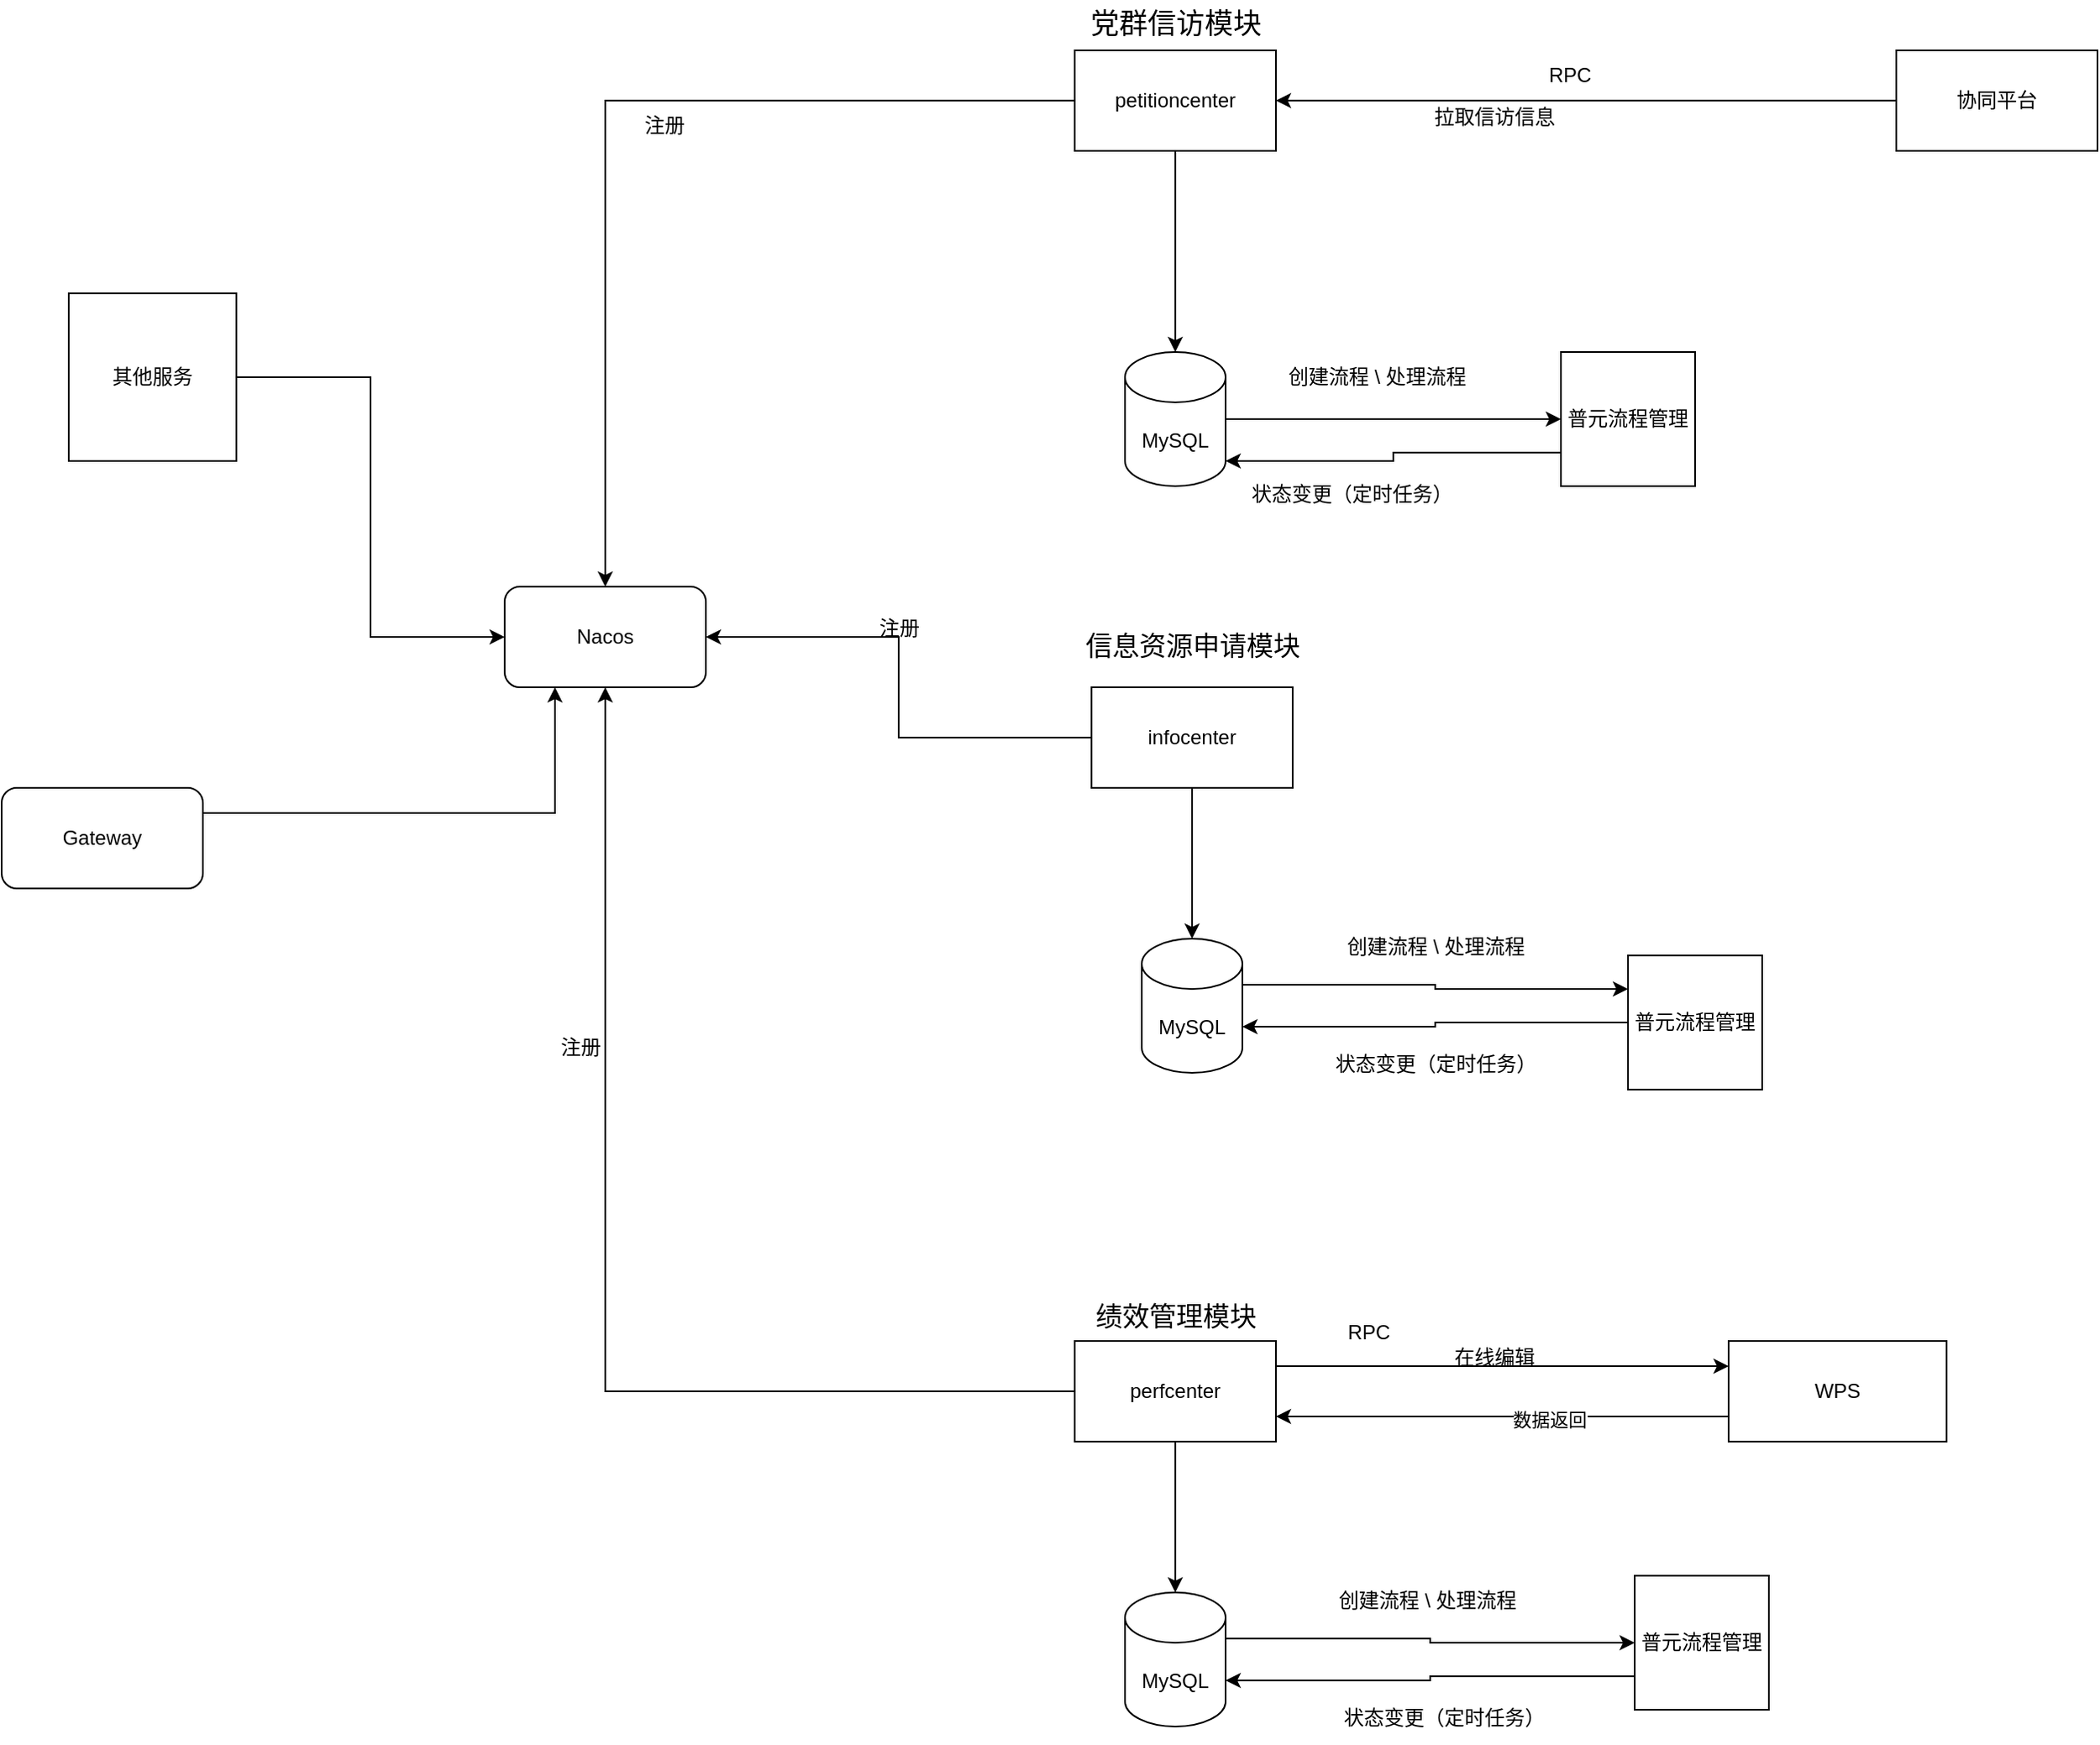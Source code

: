 <mxfile version="21.1.1" type="github">
  <diagram name="第 1 页" id="Cc1XyHBKtQxPtkfq8Vwh">
    <mxGraphModel dx="1781" dy="689" grid="1" gridSize="10" guides="1" tooltips="1" connect="1" arrows="1" fold="1" page="1" pageScale="1" pageWidth="827" pageHeight="1169" math="0" shadow="0">
      <root>
        <mxCell id="0" />
        <mxCell id="1" parent="0" />
        <mxCell id="VWD--a9w9a9aZKambICp-7" style="edgeStyle=orthogonalEdgeStyle;rounded=0;orthogonalLoop=1;jettySize=auto;html=1;exitX=0.5;exitY=1;exitDx=0;exitDy=0;" parent="1" source="VWD--a9w9a9aZKambICp-1" edge="1">
          <mxGeometry relative="1" as="geometry">
            <mxPoint x="130" y="550" as="targetPoint" />
          </mxGeometry>
        </mxCell>
        <mxCell id="PnGkv1meoWTylXJmhazq-34" style="edgeStyle=orthogonalEdgeStyle;rounded=0;orthogonalLoop=1;jettySize=auto;html=1;exitX=0;exitY=0.5;exitDx=0;exitDy=0;" edge="1" parent="1" source="VWD--a9w9a9aZKambICp-1" target="PnGkv1meoWTylXJmhazq-32">
          <mxGeometry relative="1" as="geometry" />
        </mxCell>
        <mxCell id="VWD--a9w9a9aZKambICp-1" value="petitioncenter" style="rounded=0;whiteSpace=wrap;html=1;" parent="1" vertex="1">
          <mxGeometry x="70" y="370" width="120" height="60" as="geometry" />
        </mxCell>
        <mxCell id="VWD--a9w9a9aZKambICp-2" value="&lt;font style=&quot;font-size: 17px;&quot;&gt;党群信访模块&lt;/font&gt;" style="text;html=1;align=center;verticalAlign=middle;resizable=0;points=[];autosize=1;strokeColor=none;fillColor=none;" parent="1" vertex="1">
          <mxGeometry x="65" y="340" width="130" height="30" as="geometry" />
        </mxCell>
        <mxCell id="VWD--a9w9a9aZKambICp-15" style="edgeStyle=orthogonalEdgeStyle;rounded=0;orthogonalLoop=1;jettySize=auto;html=1;exitX=0;exitY=0.5;exitDx=0;exitDy=0;" parent="1" source="VWD--a9w9a9aZKambICp-3" target="VWD--a9w9a9aZKambICp-1" edge="1">
          <mxGeometry relative="1" as="geometry" />
        </mxCell>
        <mxCell id="VWD--a9w9a9aZKambICp-3" value="协同平台" style="rounded=0;whiteSpace=wrap;html=1;" parent="1" vertex="1">
          <mxGeometry x="560" y="370" width="120" height="60" as="geometry" />
        </mxCell>
        <mxCell id="VWD--a9w9a9aZKambICp-5" value="RPC" style="text;html=1;align=center;verticalAlign=middle;resizable=0;points=[];autosize=1;strokeColor=none;fillColor=none;" parent="1" vertex="1">
          <mxGeometry x="340" y="370" width="50" height="30" as="geometry" />
        </mxCell>
        <mxCell id="VWD--a9w9a9aZKambICp-6" value="拉取信访信息" style="text;html=1;align=center;verticalAlign=middle;resizable=0;points=[];autosize=1;strokeColor=none;fillColor=none;" parent="1" vertex="1">
          <mxGeometry x="270" y="395" width="100" height="30" as="geometry" />
        </mxCell>
        <mxCell id="VWD--a9w9a9aZKambICp-13" style="edgeStyle=orthogonalEdgeStyle;rounded=0;orthogonalLoop=1;jettySize=auto;html=1;exitX=1;exitY=0.5;exitDx=0;exitDy=0;exitPerimeter=0;entryX=0;entryY=0.5;entryDx=0;entryDy=0;" parent="1" source="VWD--a9w9a9aZKambICp-8" target="VWD--a9w9a9aZKambICp-12" edge="1">
          <mxGeometry relative="1" as="geometry" />
        </mxCell>
        <mxCell id="VWD--a9w9a9aZKambICp-8" value="MySQL" style="shape=cylinder3;whiteSpace=wrap;html=1;boundedLbl=1;backgroundOutline=1;size=15;" parent="1" vertex="1">
          <mxGeometry x="100" y="550" width="60" height="80" as="geometry" />
        </mxCell>
        <mxCell id="VWD--a9w9a9aZKambICp-11" value="注册" style="text;html=1;align=center;verticalAlign=middle;resizable=0;points=[];autosize=1;strokeColor=none;fillColor=none;" parent="1" vertex="1">
          <mxGeometry x="-200" y="400" width="50" height="30" as="geometry" />
        </mxCell>
        <mxCell id="VWD--a9w9a9aZKambICp-16" style="edgeStyle=orthogonalEdgeStyle;rounded=0;orthogonalLoop=1;jettySize=auto;html=1;exitX=0;exitY=0.75;exitDx=0;exitDy=0;entryX=1;entryY=1;entryDx=0;entryDy=-15;entryPerimeter=0;" parent="1" source="VWD--a9w9a9aZKambICp-12" target="VWD--a9w9a9aZKambICp-8" edge="1">
          <mxGeometry relative="1" as="geometry" />
        </mxCell>
        <mxCell id="VWD--a9w9a9aZKambICp-12" value="普元流程管理" style="whiteSpace=wrap;html=1;aspect=fixed;" parent="1" vertex="1">
          <mxGeometry x="360" y="550" width="80" height="80" as="geometry" />
        </mxCell>
        <mxCell id="VWD--a9w9a9aZKambICp-14" value="创建流程 \ 处理流程" style="text;html=1;align=center;verticalAlign=middle;resizable=0;points=[];autosize=1;strokeColor=none;fillColor=none;" parent="1" vertex="1">
          <mxGeometry x="185" y="550" width="130" height="30" as="geometry" />
        </mxCell>
        <mxCell id="VWD--a9w9a9aZKambICp-17" value="状态变更（定时任务）" style="text;html=1;align=center;verticalAlign=middle;resizable=0;points=[];autosize=1;strokeColor=none;fillColor=none;" parent="1" vertex="1">
          <mxGeometry x="165" y="620" width="140" height="30" as="geometry" />
        </mxCell>
        <mxCell id="PnGkv1meoWTylXJmhazq-6" style="edgeStyle=orthogonalEdgeStyle;rounded=0;orthogonalLoop=1;jettySize=auto;html=1;entryX=0.5;entryY=0;entryDx=0;entryDy=0;entryPerimeter=0;" edge="1" parent="1" source="PnGkv1meoWTylXJmhazq-2" target="PnGkv1meoWTylXJmhazq-5">
          <mxGeometry relative="1" as="geometry" />
        </mxCell>
        <mxCell id="PnGkv1meoWTylXJmhazq-37" style="edgeStyle=orthogonalEdgeStyle;rounded=0;orthogonalLoop=1;jettySize=auto;html=1;exitX=0;exitY=0.5;exitDx=0;exitDy=0;entryX=1;entryY=0.5;entryDx=0;entryDy=0;" edge="1" parent="1" source="PnGkv1meoWTylXJmhazq-2" target="PnGkv1meoWTylXJmhazq-32">
          <mxGeometry relative="1" as="geometry" />
        </mxCell>
        <mxCell id="PnGkv1meoWTylXJmhazq-2" value="infocenter" style="rounded=0;whiteSpace=wrap;html=1;" vertex="1" parent="1">
          <mxGeometry x="80" y="750" width="120" height="60" as="geometry" />
        </mxCell>
        <mxCell id="PnGkv1meoWTylXJmhazq-8" style="edgeStyle=orthogonalEdgeStyle;rounded=0;orthogonalLoop=1;jettySize=auto;html=1;exitX=1;exitY=0;exitDx=0;exitDy=27.5;exitPerimeter=0;entryX=0;entryY=0.25;entryDx=0;entryDy=0;" edge="1" parent="1" source="PnGkv1meoWTylXJmhazq-5" target="PnGkv1meoWTylXJmhazq-7">
          <mxGeometry relative="1" as="geometry" />
        </mxCell>
        <mxCell id="PnGkv1meoWTylXJmhazq-5" value="MySQL" style="shape=cylinder3;whiteSpace=wrap;html=1;boundedLbl=1;backgroundOutline=1;size=15;" vertex="1" parent="1">
          <mxGeometry x="110" y="900" width="60" height="80" as="geometry" />
        </mxCell>
        <mxCell id="PnGkv1meoWTylXJmhazq-10" style="edgeStyle=orthogonalEdgeStyle;rounded=0;orthogonalLoop=1;jettySize=auto;html=1;exitX=0;exitY=0.5;exitDx=0;exitDy=0;entryX=1;entryY=0;entryDx=0;entryDy=52.5;entryPerimeter=0;" edge="1" parent="1" source="PnGkv1meoWTylXJmhazq-7" target="PnGkv1meoWTylXJmhazq-5">
          <mxGeometry relative="1" as="geometry" />
        </mxCell>
        <mxCell id="PnGkv1meoWTylXJmhazq-7" value="普元流程管理" style="whiteSpace=wrap;html=1;aspect=fixed;" vertex="1" parent="1">
          <mxGeometry x="400" y="910" width="80" height="80" as="geometry" />
        </mxCell>
        <mxCell id="PnGkv1meoWTylXJmhazq-9" value="创建流程 \ 处理流程" style="text;html=1;align=center;verticalAlign=middle;resizable=0;points=[];autosize=1;strokeColor=none;fillColor=none;" vertex="1" parent="1">
          <mxGeometry x="220" y="890" width="130" height="30" as="geometry" />
        </mxCell>
        <mxCell id="PnGkv1meoWTylXJmhazq-11" value="状态变更（定时任务）" style="text;html=1;align=center;verticalAlign=middle;resizable=0;points=[];autosize=1;strokeColor=none;fillColor=none;" vertex="1" parent="1">
          <mxGeometry x="215" y="960" width="140" height="30" as="geometry" />
        </mxCell>
        <mxCell id="PnGkv1meoWTylXJmhazq-12" value="&lt;font style=&quot;font-size: 16px;&quot;&gt;绩效管理模块&lt;/font&gt;" style="text;html=1;align=center;verticalAlign=middle;resizable=0;points=[];autosize=1;strokeColor=none;fillColor=none;" vertex="1" parent="1">
          <mxGeometry x="70" y="1110" width="120" height="30" as="geometry" />
        </mxCell>
        <mxCell id="PnGkv1meoWTylXJmhazq-19" style="edgeStyle=orthogonalEdgeStyle;rounded=0;orthogonalLoop=1;jettySize=auto;html=1;exitX=0.5;exitY=1;exitDx=0;exitDy=0;entryX=0.5;entryY=0;entryDx=0;entryDy=0;entryPerimeter=0;" edge="1" parent="1" source="PnGkv1meoWTylXJmhazq-13" target="PnGkv1meoWTylXJmhazq-18">
          <mxGeometry relative="1" as="geometry" />
        </mxCell>
        <mxCell id="PnGkv1meoWTylXJmhazq-26" style="edgeStyle=orthogonalEdgeStyle;rounded=0;orthogonalLoop=1;jettySize=auto;html=1;exitX=1;exitY=0.25;exitDx=0;exitDy=0;entryX=0;entryY=0.25;entryDx=0;entryDy=0;" edge="1" parent="1" source="PnGkv1meoWTylXJmhazq-13" target="PnGkv1meoWTylXJmhazq-25">
          <mxGeometry relative="1" as="geometry" />
        </mxCell>
        <mxCell id="PnGkv1meoWTylXJmhazq-35" style="edgeStyle=orthogonalEdgeStyle;rounded=0;orthogonalLoop=1;jettySize=auto;html=1;exitX=0;exitY=0.5;exitDx=0;exitDy=0;entryX=0.5;entryY=1;entryDx=0;entryDy=0;" edge="1" parent="1" source="PnGkv1meoWTylXJmhazq-13" target="PnGkv1meoWTylXJmhazq-32">
          <mxGeometry relative="1" as="geometry">
            <mxPoint x="-200" y="790" as="targetPoint" />
          </mxGeometry>
        </mxCell>
        <mxCell id="PnGkv1meoWTylXJmhazq-13" value="perfcenter" style="rounded=0;whiteSpace=wrap;html=1;" vertex="1" parent="1">
          <mxGeometry x="70" y="1140" width="120" height="60" as="geometry" />
        </mxCell>
        <mxCell id="PnGkv1meoWTylXJmhazq-16" value="注册" style="text;html=1;align=center;verticalAlign=middle;resizable=0;points=[];autosize=1;strokeColor=none;fillColor=none;" vertex="1" parent="1">
          <mxGeometry x="-60" y="700" width="50" height="30" as="geometry" />
        </mxCell>
        <mxCell id="PnGkv1meoWTylXJmhazq-17" value="注册" style="text;html=1;align=center;verticalAlign=middle;resizable=0;points=[];autosize=1;strokeColor=none;fillColor=none;" vertex="1" parent="1">
          <mxGeometry x="-250" y="950" width="50" height="30" as="geometry" />
        </mxCell>
        <mxCell id="PnGkv1meoWTylXJmhazq-21" style="edgeStyle=orthogonalEdgeStyle;rounded=0;orthogonalLoop=1;jettySize=auto;html=1;exitX=1;exitY=0;exitDx=0;exitDy=27.5;exitPerimeter=0;" edge="1" parent="1" source="PnGkv1meoWTylXJmhazq-18" target="PnGkv1meoWTylXJmhazq-20">
          <mxGeometry relative="1" as="geometry" />
        </mxCell>
        <mxCell id="PnGkv1meoWTylXJmhazq-18" value="MySQL" style="shape=cylinder3;whiteSpace=wrap;html=1;boundedLbl=1;backgroundOutline=1;size=15;" vertex="1" parent="1">
          <mxGeometry x="100" y="1290" width="60" height="80" as="geometry" />
        </mxCell>
        <mxCell id="PnGkv1meoWTylXJmhazq-22" style="edgeStyle=orthogonalEdgeStyle;rounded=0;orthogonalLoop=1;jettySize=auto;html=1;exitX=0;exitY=0.75;exitDx=0;exitDy=0;entryX=1;entryY=0;entryDx=0;entryDy=52.5;entryPerimeter=0;" edge="1" parent="1" source="PnGkv1meoWTylXJmhazq-20" target="PnGkv1meoWTylXJmhazq-18">
          <mxGeometry relative="1" as="geometry" />
        </mxCell>
        <mxCell id="PnGkv1meoWTylXJmhazq-20" value="普元流程管理" style="whiteSpace=wrap;html=1;aspect=fixed;" vertex="1" parent="1">
          <mxGeometry x="404" y="1280" width="80" height="80" as="geometry" />
        </mxCell>
        <mxCell id="PnGkv1meoWTylXJmhazq-23" value="创建流程 \ 处理流程" style="text;html=1;align=center;verticalAlign=middle;resizable=0;points=[];autosize=1;strokeColor=none;fillColor=none;" vertex="1" parent="1">
          <mxGeometry x="215" y="1280" width="130" height="30" as="geometry" />
        </mxCell>
        <mxCell id="PnGkv1meoWTylXJmhazq-24" value="状态变更（定时任务）" style="text;html=1;align=center;verticalAlign=middle;resizable=0;points=[];autosize=1;strokeColor=none;fillColor=none;" vertex="1" parent="1">
          <mxGeometry x="220" y="1350" width="140" height="30" as="geometry" />
        </mxCell>
        <mxCell id="PnGkv1meoWTylXJmhazq-27" style="edgeStyle=orthogonalEdgeStyle;rounded=0;orthogonalLoop=1;jettySize=auto;html=1;exitX=0;exitY=0.75;exitDx=0;exitDy=0;entryX=1;entryY=0.75;entryDx=0;entryDy=0;" edge="1" parent="1" source="PnGkv1meoWTylXJmhazq-25" target="PnGkv1meoWTylXJmhazq-13">
          <mxGeometry relative="1" as="geometry" />
        </mxCell>
        <mxCell id="PnGkv1meoWTylXJmhazq-30" value="数据返回" style="edgeLabel;html=1;align=center;verticalAlign=middle;resizable=0;points=[];" vertex="1" connectable="0" parent="PnGkv1meoWTylXJmhazq-27">
          <mxGeometry x="-0.207" y="2" relative="1" as="geometry">
            <mxPoint as="offset" />
          </mxGeometry>
        </mxCell>
        <mxCell id="PnGkv1meoWTylXJmhazq-25" value="WPS" style="rounded=0;whiteSpace=wrap;html=1;" vertex="1" parent="1">
          <mxGeometry x="460" y="1140" width="130" height="60" as="geometry" />
        </mxCell>
        <mxCell id="PnGkv1meoWTylXJmhazq-28" value="RPC" style="text;html=1;align=center;verticalAlign=middle;resizable=0;points=[];autosize=1;strokeColor=none;fillColor=none;" vertex="1" parent="1">
          <mxGeometry x="220" y="1120" width="50" height="30" as="geometry" />
        </mxCell>
        <mxCell id="PnGkv1meoWTylXJmhazq-29" value="在线编辑" style="text;html=1;align=center;verticalAlign=middle;resizable=0;points=[];autosize=1;strokeColor=none;fillColor=none;" vertex="1" parent="1">
          <mxGeometry x="285" y="1135" width="70" height="30" as="geometry" />
        </mxCell>
        <mxCell id="PnGkv1meoWTylXJmhazq-38" style="edgeStyle=orthogonalEdgeStyle;rounded=0;orthogonalLoop=1;jettySize=auto;html=1;exitX=1;exitY=0.5;exitDx=0;exitDy=0;entryX=0;entryY=0.5;entryDx=0;entryDy=0;" edge="1" parent="1" source="PnGkv1meoWTylXJmhazq-31" target="PnGkv1meoWTylXJmhazq-32">
          <mxGeometry relative="1" as="geometry" />
        </mxCell>
        <mxCell id="PnGkv1meoWTylXJmhazq-31" value="其他服务" style="whiteSpace=wrap;html=1;aspect=fixed;" vertex="1" parent="1">
          <mxGeometry x="-530" y="515" width="100" height="100" as="geometry" />
        </mxCell>
        <mxCell id="PnGkv1meoWTylXJmhazq-32" value="Nacos" style="rounded=1;whiteSpace=wrap;html=1;" vertex="1" parent="1">
          <mxGeometry x="-270" y="690" width="120" height="60" as="geometry" />
        </mxCell>
        <mxCell id="PnGkv1meoWTylXJmhazq-1" value="信息资源申请模块" style="text;html=1;align=center;verticalAlign=middle;resizable=0;points=[];autosize=1;strokeColor=none;fillColor=none;fontSize=16;" vertex="1" parent="1">
          <mxGeometry x="65" y="710" width="150" height="30" as="geometry" />
        </mxCell>
        <mxCell id="PnGkv1meoWTylXJmhazq-40" style="edgeStyle=orthogonalEdgeStyle;rounded=0;orthogonalLoop=1;jettySize=auto;html=1;exitX=1;exitY=0.25;exitDx=0;exitDy=0;entryX=0.25;entryY=1;entryDx=0;entryDy=0;" edge="1" parent="1" source="PnGkv1meoWTylXJmhazq-39" target="PnGkv1meoWTylXJmhazq-32">
          <mxGeometry relative="1" as="geometry" />
        </mxCell>
        <mxCell id="PnGkv1meoWTylXJmhazq-39" value="Gateway" style="rounded=1;whiteSpace=wrap;html=1;" vertex="1" parent="1">
          <mxGeometry x="-570" y="810" width="120" height="60" as="geometry" />
        </mxCell>
      </root>
    </mxGraphModel>
  </diagram>
</mxfile>
